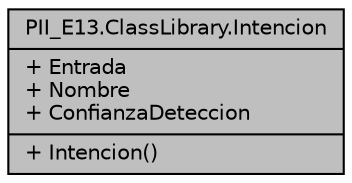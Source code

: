 digraph "PII_E13.ClassLibrary.Intencion"
{
 // INTERACTIVE_SVG=YES
 // LATEX_PDF_SIZE
  edge [fontname="Helvetica",fontsize="10",labelfontname="Helvetica",labelfontsize="10"];
  node [fontname="Helvetica",fontsize="10",shape=record];
  Node1 [label="{PII_E13.ClassLibrary.Intencion\n|+ Entrada\l+ Nombre\l+ ConfianzaDeteccion\l|+ Intencion()\l}",height=0.2,width=0.4,color="black", fillcolor="grey75", style="filled", fontcolor="black",tooltip="Representa una intención obtenida a través de procesamiento de lenguaje natural (PLN) a partir de un ..."];
}
